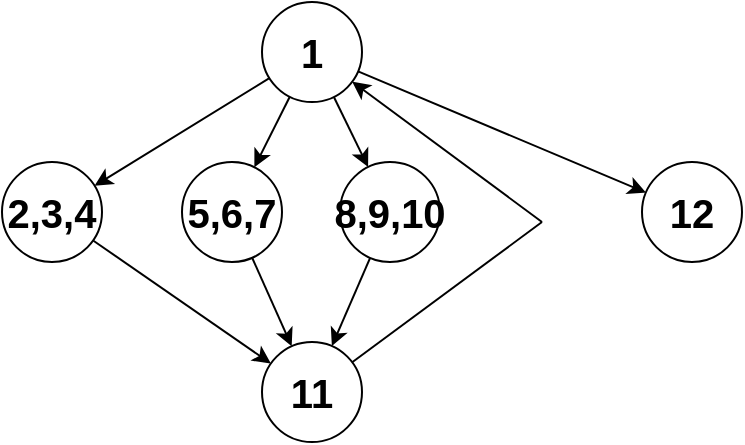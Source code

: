 <mxfile version="13.9.9" type="device"><diagram id="fv1F1vejv8ValcUel_2K" name="第 1 页"><mxGraphModel dx="1488" dy="640" grid="1" gridSize="10" guides="1" tooltips="1" connect="1" arrows="1" fold="1" page="1" pageScale="1" pageWidth="827" pageHeight="1169" math="0" shadow="0"><root><mxCell id="0"/><mxCell id="1" parent="0"/><mxCell id="z1biCD9-mCndPuuaEAdM-1" value="&lt;font style=&quot;font-size: 20px&quot;&gt;&lt;b&gt;1&lt;/b&gt;&lt;/font&gt;" style="ellipse;whiteSpace=wrap;html=1;aspect=fixed;" vertex="1" parent="1"><mxGeometry x="350" y="220" width="50" height="50" as="geometry"/></mxCell><mxCell id="z1biCD9-mCndPuuaEAdM-2" value="&lt;span style=&quot;font-size: 20px&quot;&gt;&lt;b&gt;2,3,4&lt;/b&gt;&lt;/span&gt;" style="ellipse;whiteSpace=wrap;html=1;aspect=fixed;" vertex="1" parent="1"><mxGeometry x="220" y="300" width="50" height="50" as="geometry"/></mxCell><mxCell id="z1biCD9-mCndPuuaEAdM-3" value="&lt;font style=&quot;font-size: 20px&quot;&gt;&lt;b&gt;5,6,7&lt;/b&gt;&lt;/font&gt;" style="ellipse;whiteSpace=wrap;html=1;aspect=fixed;" vertex="1" parent="1"><mxGeometry x="310" y="300" width="50" height="50" as="geometry"/></mxCell><mxCell id="z1biCD9-mCndPuuaEAdM-4" value="&lt;font style=&quot;font-size: 20px&quot;&gt;&lt;b&gt;11&lt;/b&gt;&lt;/font&gt;" style="ellipse;whiteSpace=wrap;html=1;aspect=fixed;" vertex="1" parent="1"><mxGeometry x="350" y="390" width="50" height="50" as="geometry"/></mxCell><mxCell id="z1biCD9-mCndPuuaEAdM-5" value="" style="endArrow=classic;html=1;" edge="1" parent="1" source="z1biCD9-mCndPuuaEAdM-1" target="z1biCD9-mCndPuuaEAdM-2"><mxGeometry width="50" height="50" relative="1" as="geometry"><mxPoint x="390" y="350" as="sourcePoint"/><mxPoint x="440" y="300" as="targetPoint"/></mxGeometry></mxCell><mxCell id="z1biCD9-mCndPuuaEAdM-6" value="" style="endArrow=classic;html=1;" edge="1" parent="1" source="z1biCD9-mCndPuuaEAdM-1" target="z1biCD9-mCndPuuaEAdM-3"><mxGeometry width="50" height="50" relative="1" as="geometry"><mxPoint x="390" y="350" as="sourcePoint"/><mxPoint x="440" y="300" as="targetPoint"/></mxGeometry></mxCell><mxCell id="z1biCD9-mCndPuuaEAdM-7" value="" style="endArrow=classic;html=1;" edge="1" parent="1" source="z1biCD9-mCndPuuaEAdM-2" target="z1biCD9-mCndPuuaEAdM-4"><mxGeometry width="50" height="50" relative="1" as="geometry"><mxPoint x="390" y="350" as="sourcePoint"/><mxPoint x="440" y="300" as="targetPoint"/></mxGeometry></mxCell><mxCell id="z1biCD9-mCndPuuaEAdM-8" value="" style="endArrow=classic;html=1;" edge="1" parent="1" source="z1biCD9-mCndPuuaEAdM-3" target="z1biCD9-mCndPuuaEAdM-4"><mxGeometry width="50" height="50" relative="1" as="geometry"><mxPoint x="390" y="350" as="sourcePoint"/><mxPoint x="440" y="300" as="targetPoint"/></mxGeometry></mxCell><mxCell id="z1biCD9-mCndPuuaEAdM-9" value="&lt;font style=&quot;font-size: 20px&quot;&gt;&lt;b&gt;12&lt;/b&gt;&lt;/font&gt;" style="ellipse;whiteSpace=wrap;html=1;aspect=fixed;" vertex="1" parent="1"><mxGeometry x="540" y="300" width="50" height="50" as="geometry"/></mxCell><mxCell id="z1biCD9-mCndPuuaEAdM-10" value="" style="endArrow=classic;html=1;" edge="1" parent="1" source="z1biCD9-mCndPuuaEAdM-1" target="z1biCD9-mCndPuuaEAdM-9"><mxGeometry width="50" height="50" relative="1" as="geometry"><mxPoint x="390" y="350" as="sourcePoint"/><mxPoint x="440" y="300" as="targetPoint"/></mxGeometry></mxCell><mxCell id="z1biCD9-mCndPuuaEAdM-11" value="&lt;font style=&quot;font-size: 20px&quot;&gt;&lt;b&gt;8,9,10&lt;/b&gt;&lt;/font&gt;" style="ellipse;whiteSpace=wrap;html=1;aspect=fixed;" vertex="1" parent="1"><mxGeometry x="389" y="300" width="50" height="50" as="geometry"/></mxCell><mxCell id="z1biCD9-mCndPuuaEAdM-12" value="" style="endArrow=classic;html=1;" edge="1" parent="1" source="z1biCD9-mCndPuuaEAdM-1" target="z1biCD9-mCndPuuaEAdM-11"><mxGeometry width="50" height="50" relative="1" as="geometry"><mxPoint x="419.249" y="279.33" as="sourcePoint"/><mxPoint x="490" y="310" as="targetPoint"/></mxGeometry></mxCell><mxCell id="z1biCD9-mCndPuuaEAdM-13" value="" style="endArrow=classic;html=1;" edge="1" parent="1" source="z1biCD9-mCndPuuaEAdM-11" target="z1biCD9-mCndPuuaEAdM-4"><mxGeometry width="50" height="50" relative="1" as="geometry"><mxPoint x="440" y="360" as="sourcePoint"/><mxPoint x="419.577" y="400.595" as="targetPoint"/></mxGeometry></mxCell><mxCell id="z1biCD9-mCndPuuaEAdM-14" value="" style="endArrow=none;html=1;" edge="1" parent="1" source="z1biCD9-mCndPuuaEAdM-4"><mxGeometry width="50" height="50" relative="1" as="geometry"><mxPoint x="390" y="350" as="sourcePoint"/><mxPoint x="490" y="330" as="targetPoint"/></mxGeometry></mxCell><mxCell id="z1biCD9-mCndPuuaEAdM-15" value="" style="endArrow=classic;html=1;" edge="1" parent="1" target="z1biCD9-mCndPuuaEAdM-1"><mxGeometry width="50" height="50" relative="1" as="geometry"><mxPoint x="490" y="330" as="sourcePoint"/><mxPoint x="440" y="300" as="targetPoint"/></mxGeometry></mxCell></root></mxGraphModel></diagram></mxfile>